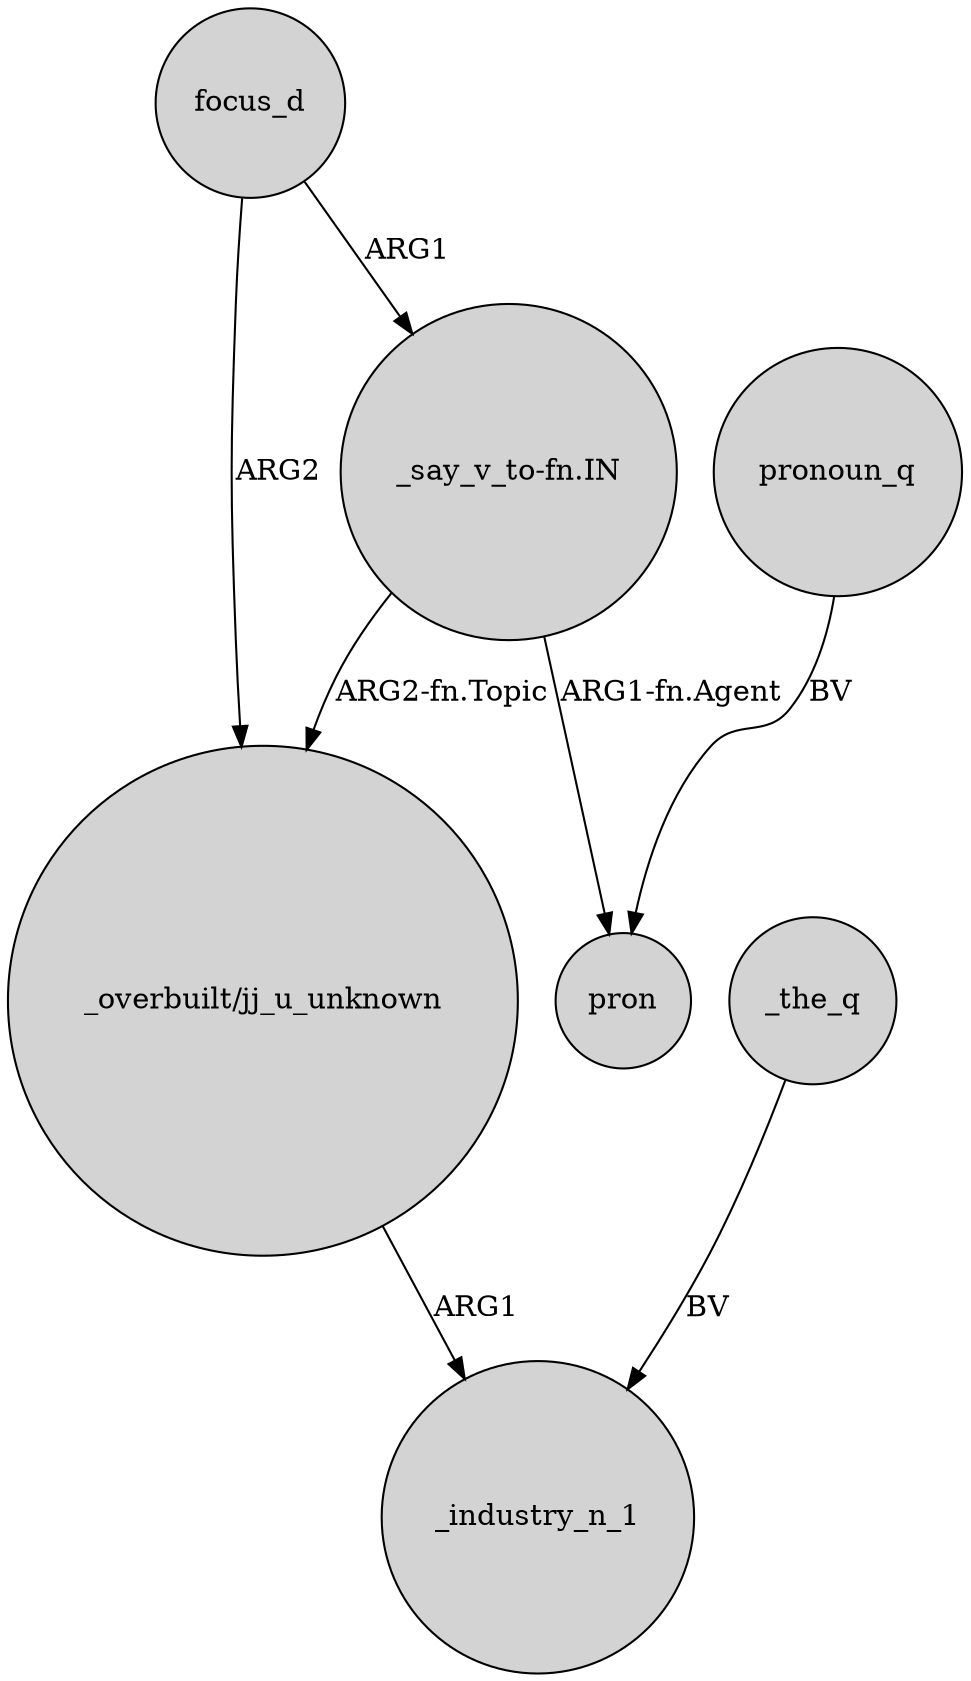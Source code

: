 digraph {
	node [shape=circle style=filled]
	focus_d -> "_overbuilt/jj_u_unknown" [label=ARG2]
	"_overbuilt/jj_u_unknown" -> _industry_n_1 [label=ARG1]
	_the_q -> _industry_n_1 [label=BV]
	"_say_v_to-fn.IN" -> "_overbuilt/jj_u_unknown" [label="ARG2-fn.Topic"]
	focus_d -> "_say_v_to-fn.IN" [label=ARG1]
	"_say_v_to-fn.IN" -> pron [label="ARG1-fn.Agent"]
	pronoun_q -> pron [label=BV]
}
